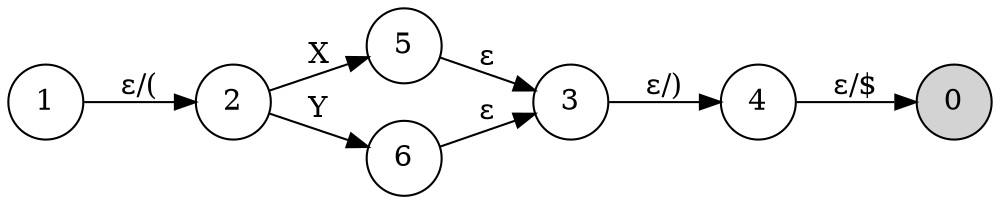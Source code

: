 digraph finite_state_machine {
        rankdir=LR;
        node [shape = circle];
        0 [  style= filled, label = "0"] ;
        1 -> 2 [ label = "&epsilon;/(" ] ;
        2 -> 5 [ label = "X" ] ;
        2 -> 6 [ label = "Y" ] ;
        3 -> 4 [ label = "&epsilon;/)" ] ;
        5 -> 3 [ label = "&epsilon;" ] ;
        6 -> 3 [ label = "&epsilon;" ] ;
        4 -> 0 [ label = "&epsilon;/$" ] ;
}

